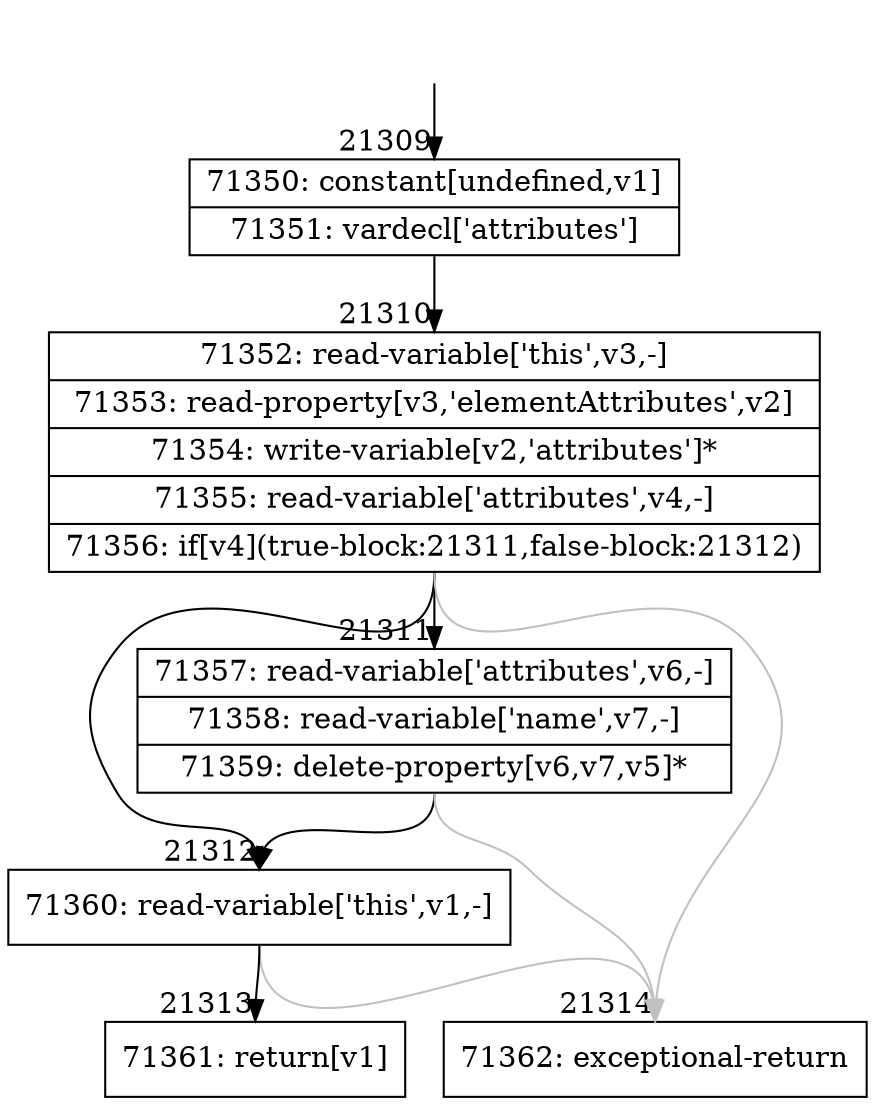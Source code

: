digraph {
rankdir="TD"
BB_entry1865[shape=none,label=""];
BB_entry1865 -> BB21309 [tailport=s, headport=n, headlabel="    21309"]
BB21309 [shape=record label="{71350: constant[undefined,v1]|71351: vardecl['attributes']}" ] 
BB21309 -> BB21310 [tailport=s, headport=n, headlabel="      21310"]
BB21310 [shape=record label="{71352: read-variable['this',v3,-]|71353: read-property[v3,'elementAttributes',v2]|71354: write-variable[v2,'attributes']*|71355: read-variable['attributes',v4,-]|71356: if[v4](true-block:21311,false-block:21312)}" ] 
BB21310 -> BB21311 [tailport=s, headport=n, headlabel="      21311"]
BB21310 -> BB21312 [tailport=s, headport=n, headlabel="      21312"]
BB21310 -> BB21314 [tailport=s, headport=n, color=gray, headlabel="      21314"]
BB21311 [shape=record label="{71357: read-variable['attributes',v6,-]|71358: read-variable['name',v7,-]|71359: delete-property[v6,v7,v5]*}" ] 
BB21311 -> BB21312 [tailport=s, headport=n]
BB21311 -> BB21314 [tailport=s, headport=n, color=gray]
BB21312 [shape=record label="{71360: read-variable['this',v1,-]}" ] 
BB21312 -> BB21313 [tailport=s, headport=n, headlabel="      21313"]
BB21312 -> BB21314 [tailport=s, headport=n, color=gray]
BB21313 [shape=record label="{71361: return[v1]}" ] 
BB21314 [shape=record label="{71362: exceptional-return}" ] 
//#$~ 40096
}
